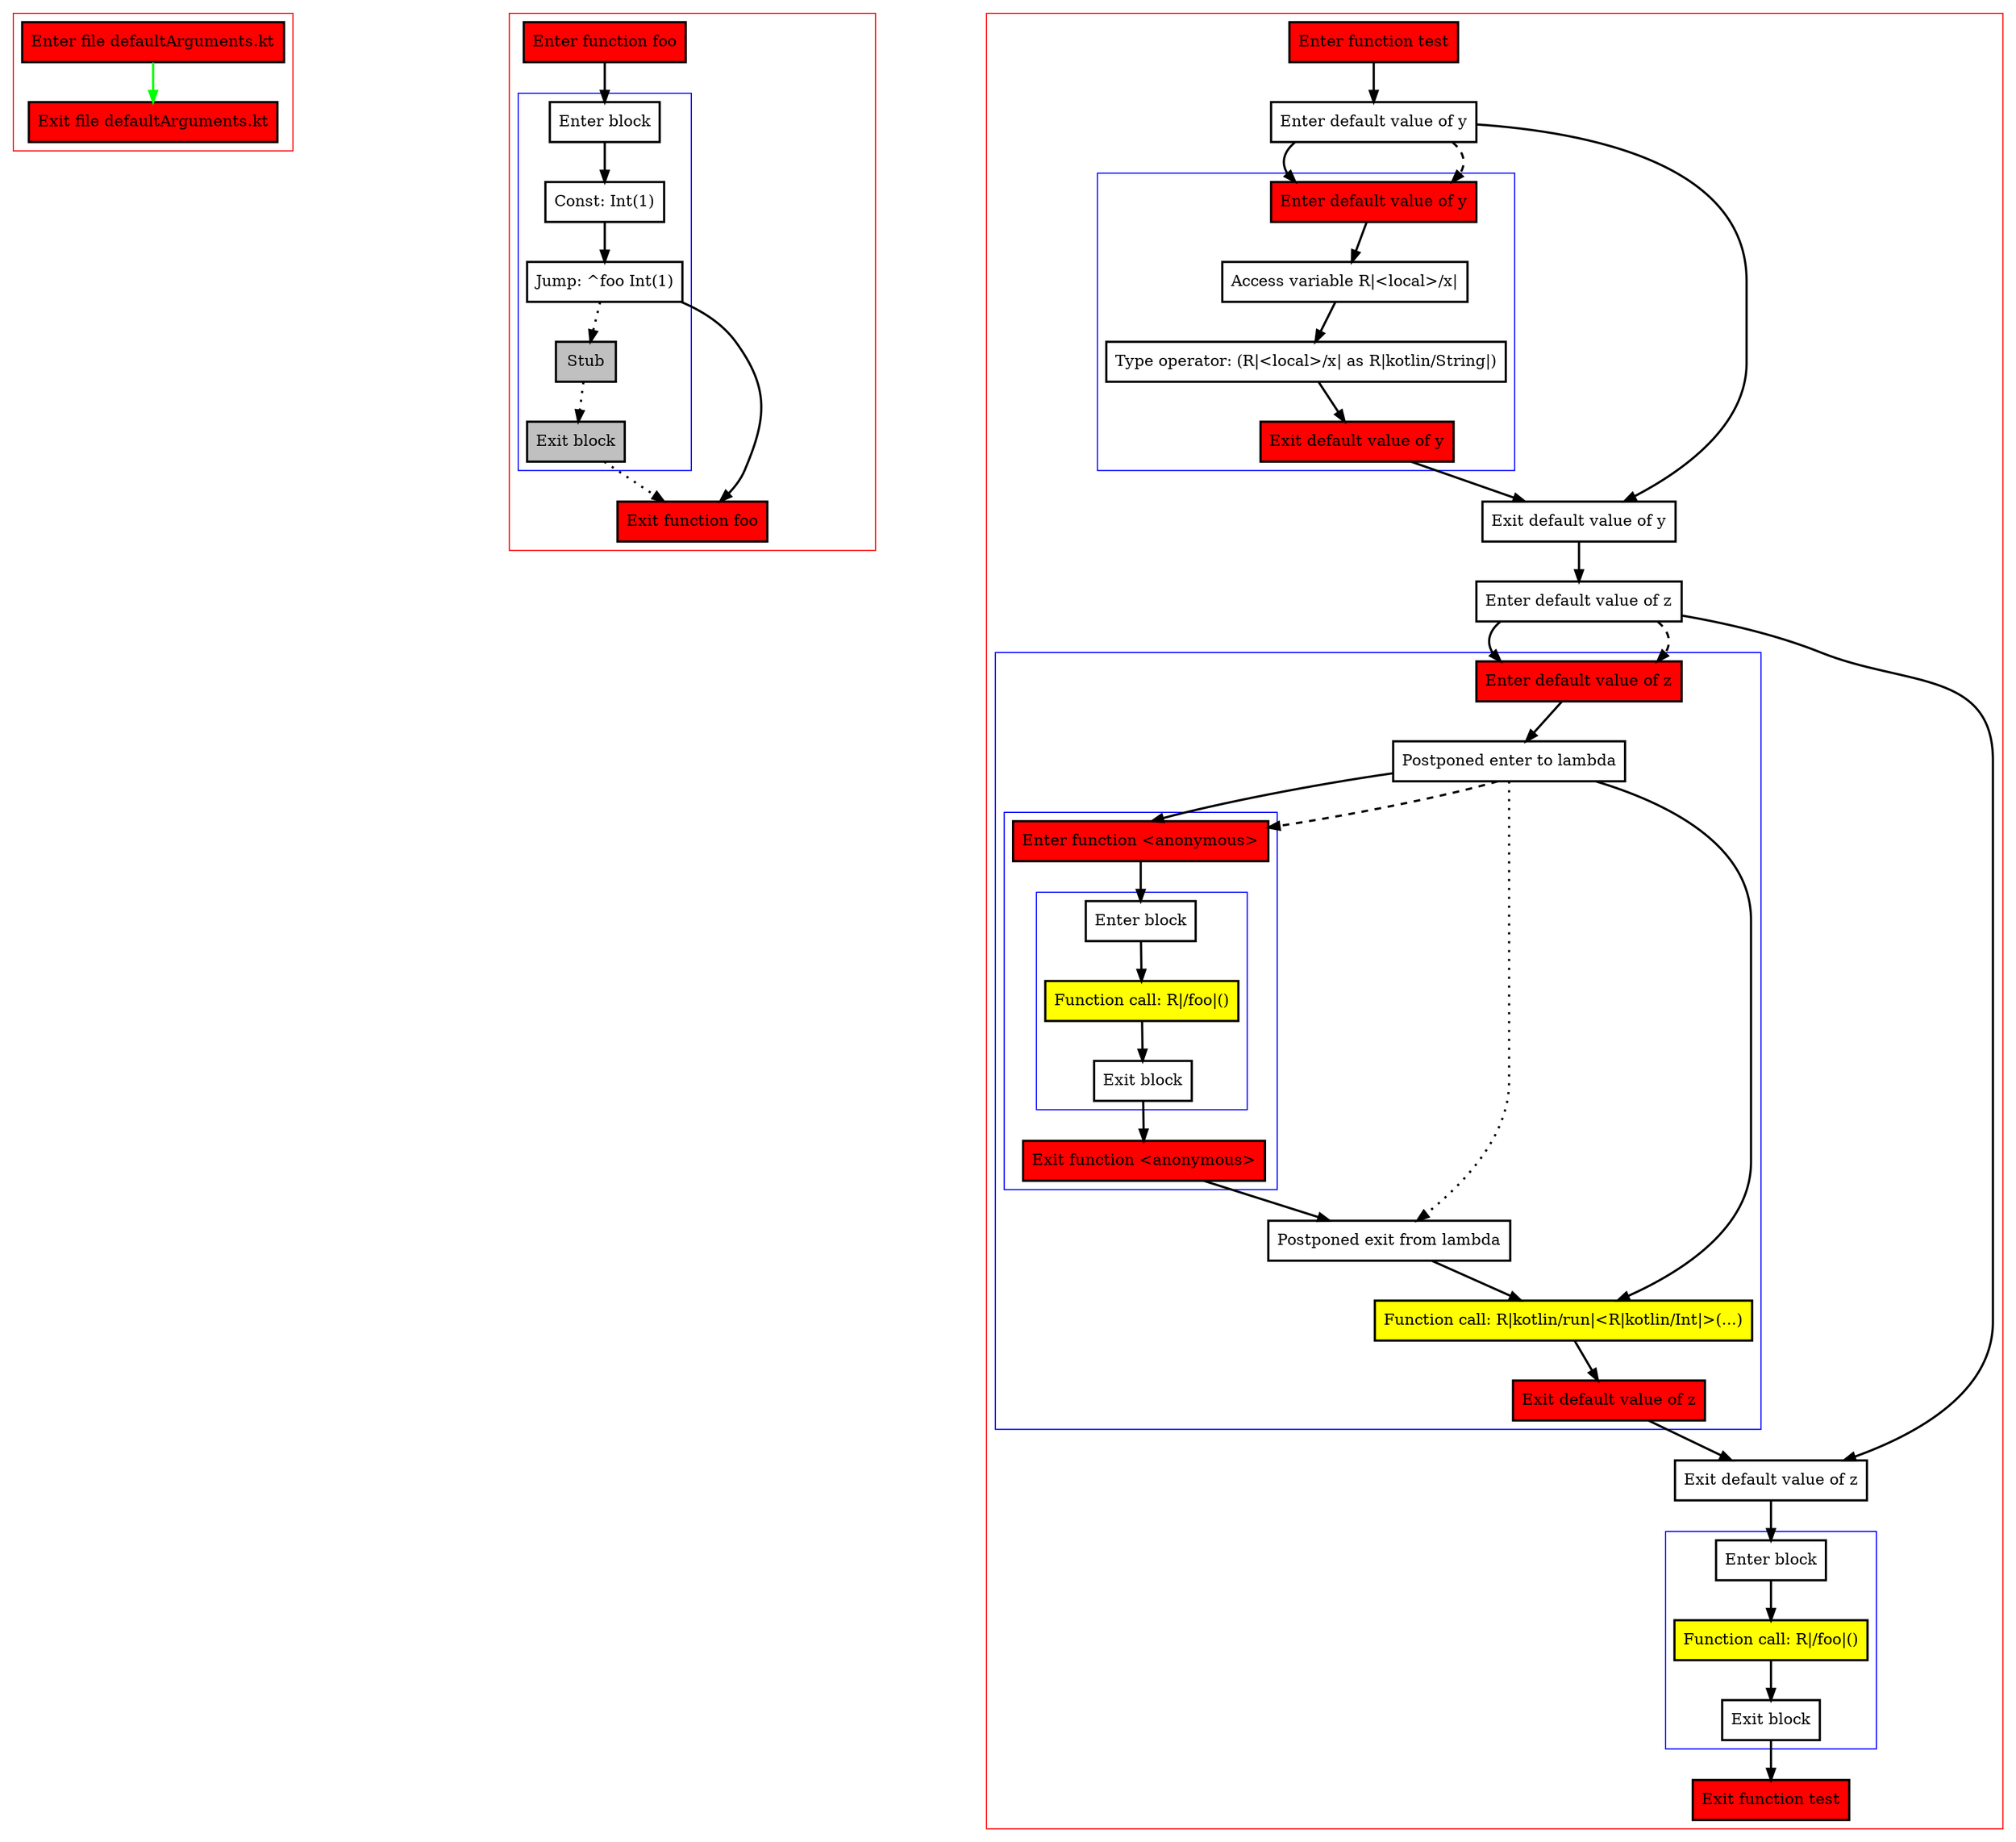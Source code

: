 digraph defaultArguments_kt {
    graph [nodesep=3]
    node [shape=box penwidth=2]
    edge [penwidth=2]

    subgraph cluster_0 {
        color=red
        0 [label="Enter file defaultArguments.kt" style="filled" fillcolor=red];
        1 [label="Exit file defaultArguments.kt" style="filled" fillcolor=red];
    }
    0 -> {1} [color=green];

    subgraph cluster_1 {
        color=red
        2 [label="Enter function foo" style="filled" fillcolor=red];
        subgraph cluster_2 {
            color=blue
            3 [label="Enter block"];
            4 [label="Const: Int(1)"];
            5 [label="Jump: ^foo Int(1)"];
            6 [label="Stub" style="filled" fillcolor=gray];
            7 [label="Exit block" style="filled" fillcolor=gray];
        }
        8 [label="Exit function foo" style="filled" fillcolor=red];
    }
    2 -> {3};
    3 -> {4};
    4 -> {5};
    5 -> {8};
    5 -> {6} [style=dotted];
    6 -> {7} [style=dotted];
    7 -> {8} [style=dotted];

    subgraph cluster_3 {
        color=red
        9 [label="Enter function test" style="filled" fillcolor=red];
        10 [label="Enter default value of y"];
        subgraph cluster_4 {
            color=blue
            11 [label="Enter default value of y" style="filled" fillcolor=red];
            12 [label="Access variable R|<local>/x|"];
            13 [label="Type operator: (R|<local>/x| as R|kotlin/String|)"];
            14 [label="Exit default value of y" style="filled" fillcolor=red];
        }
        15 [label="Exit default value of y"];
        16 [label="Enter default value of z"];
        subgraph cluster_5 {
            color=blue
            17 [label="Enter default value of z" style="filled" fillcolor=red];
            18 [label="Postponed enter to lambda"];
            subgraph cluster_6 {
                color=blue
                19 [label="Enter function <anonymous>" style="filled" fillcolor=red];
                subgraph cluster_7 {
                    color=blue
                    20 [label="Enter block"];
                    21 [label="Function call: R|/foo|()" style="filled" fillcolor=yellow];
                    22 [label="Exit block"];
                }
                23 [label="Exit function <anonymous>" style="filled" fillcolor=red];
            }
            24 [label="Postponed exit from lambda"];
            25 [label="Function call: R|kotlin/run|<R|kotlin/Int|>(...)" style="filled" fillcolor=yellow];
            26 [label="Exit default value of z" style="filled" fillcolor=red];
        }
        27 [label="Exit default value of z"];
        subgraph cluster_8 {
            color=blue
            28 [label="Enter block"];
            29 [label="Function call: R|/foo|()" style="filled" fillcolor=yellow];
            30 [label="Exit block"];
        }
        31 [label="Exit function test" style="filled" fillcolor=red];
    }
    9 -> {10};
    10 -> {11 15};
    10 -> {11} [style=dashed];
    11 -> {12};
    12 -> {13};
    13 -> {14};
    14 -> {15};
    15 -> {16};
    16 -> {17 27};
    16 -> {17} [style=dashed];
    17 -> {18};
    18 -> {19 25};
    18 -> {24} [style=dotted];
    18 -> {19} [style=dashed];
    19 -> {20};
    20 -> {21};
    21 -> {22};
    22 -> {23};
    23 -> {24};
    24 -> {25};
    25 -> {26};
    26 -> {27};
    27 -> {28};
    28 -> {29};
    29 -> {30};
    30 -> {31};

}
